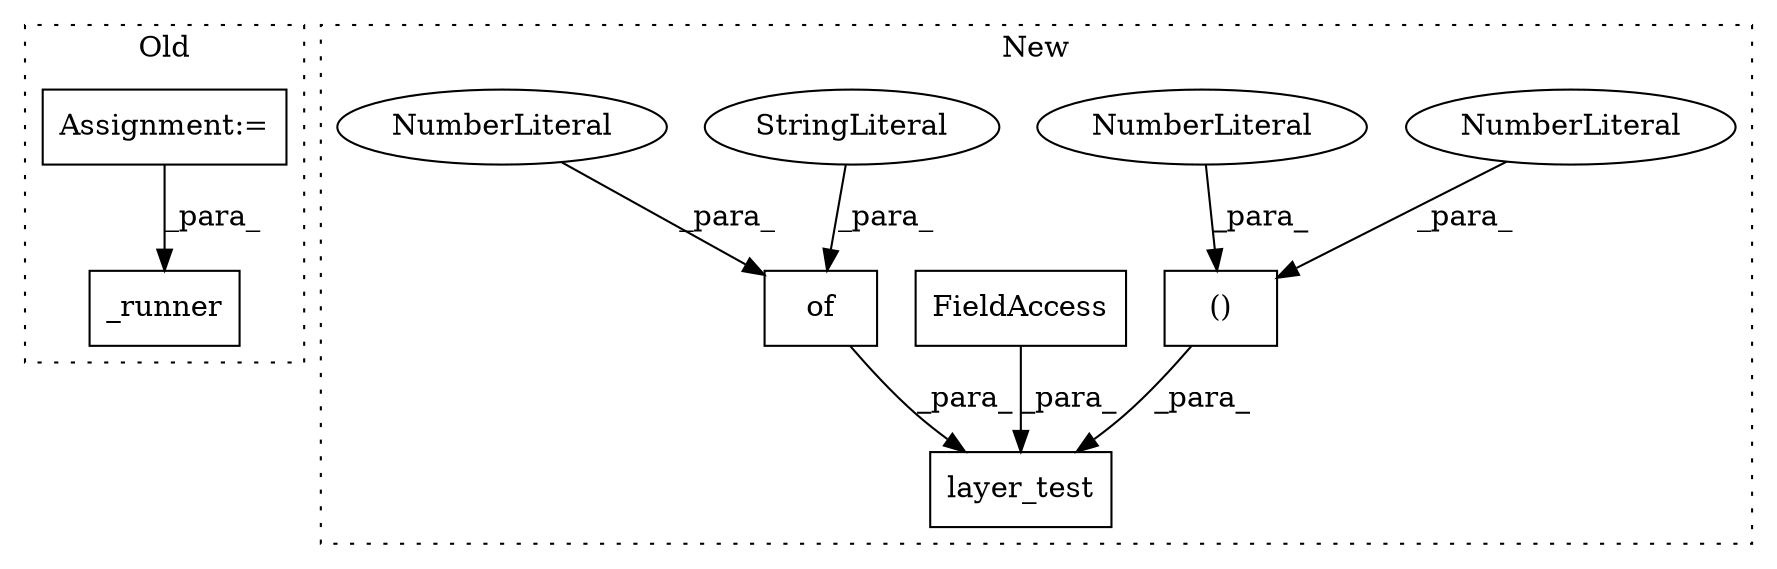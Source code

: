 digraph G {
subgraph cluster0 {
1 [label="_runner" a="32" s="5288,5301" l="8,1" shape="box"];
8 [label="Assignment:=" a="7" s="5225" l="1" shape="box"];
label = "Old";
style="dotted";
}
subgraph cluster1 {
2 [label="()" a="106" s="3589" l="15" shape="box"];
3 [label="NumberLiteral" a="34" s="3603" l="1" shape="ellipse"];
4 [label="NumberLiteral" a="34" s="3589" l="1" shape="ellipse"];
5 [label="layer_test" a="32" s="3327,3604" l="11,2" shape="box"];
6 [label="FieldAccess" a="22" s="3338" l="16" shape="box"];
7 [label="of" a="32" s="3359,3582" l="3,1" shape="box"];
9 [label="StringLiteral" a="45" s="3362" l="12" shape="ellipse"];
10 [label="NumberLiteral" a="34" s="3375" l="1" shape="ellipse"];
label = "New";
style="dotted";
}
2 -> 5 [label="_para_"];
3 -> 2 [label="_para_"];
4 -> 2 [label="_para_"];
6 -> 5 [label="_para_"];
7 -> 5 [label="_para_"];
8 -> 1 [label="_para_"];
9 -> 7 [label="_para_"];
10 -> 7 [label="_para_"];
}